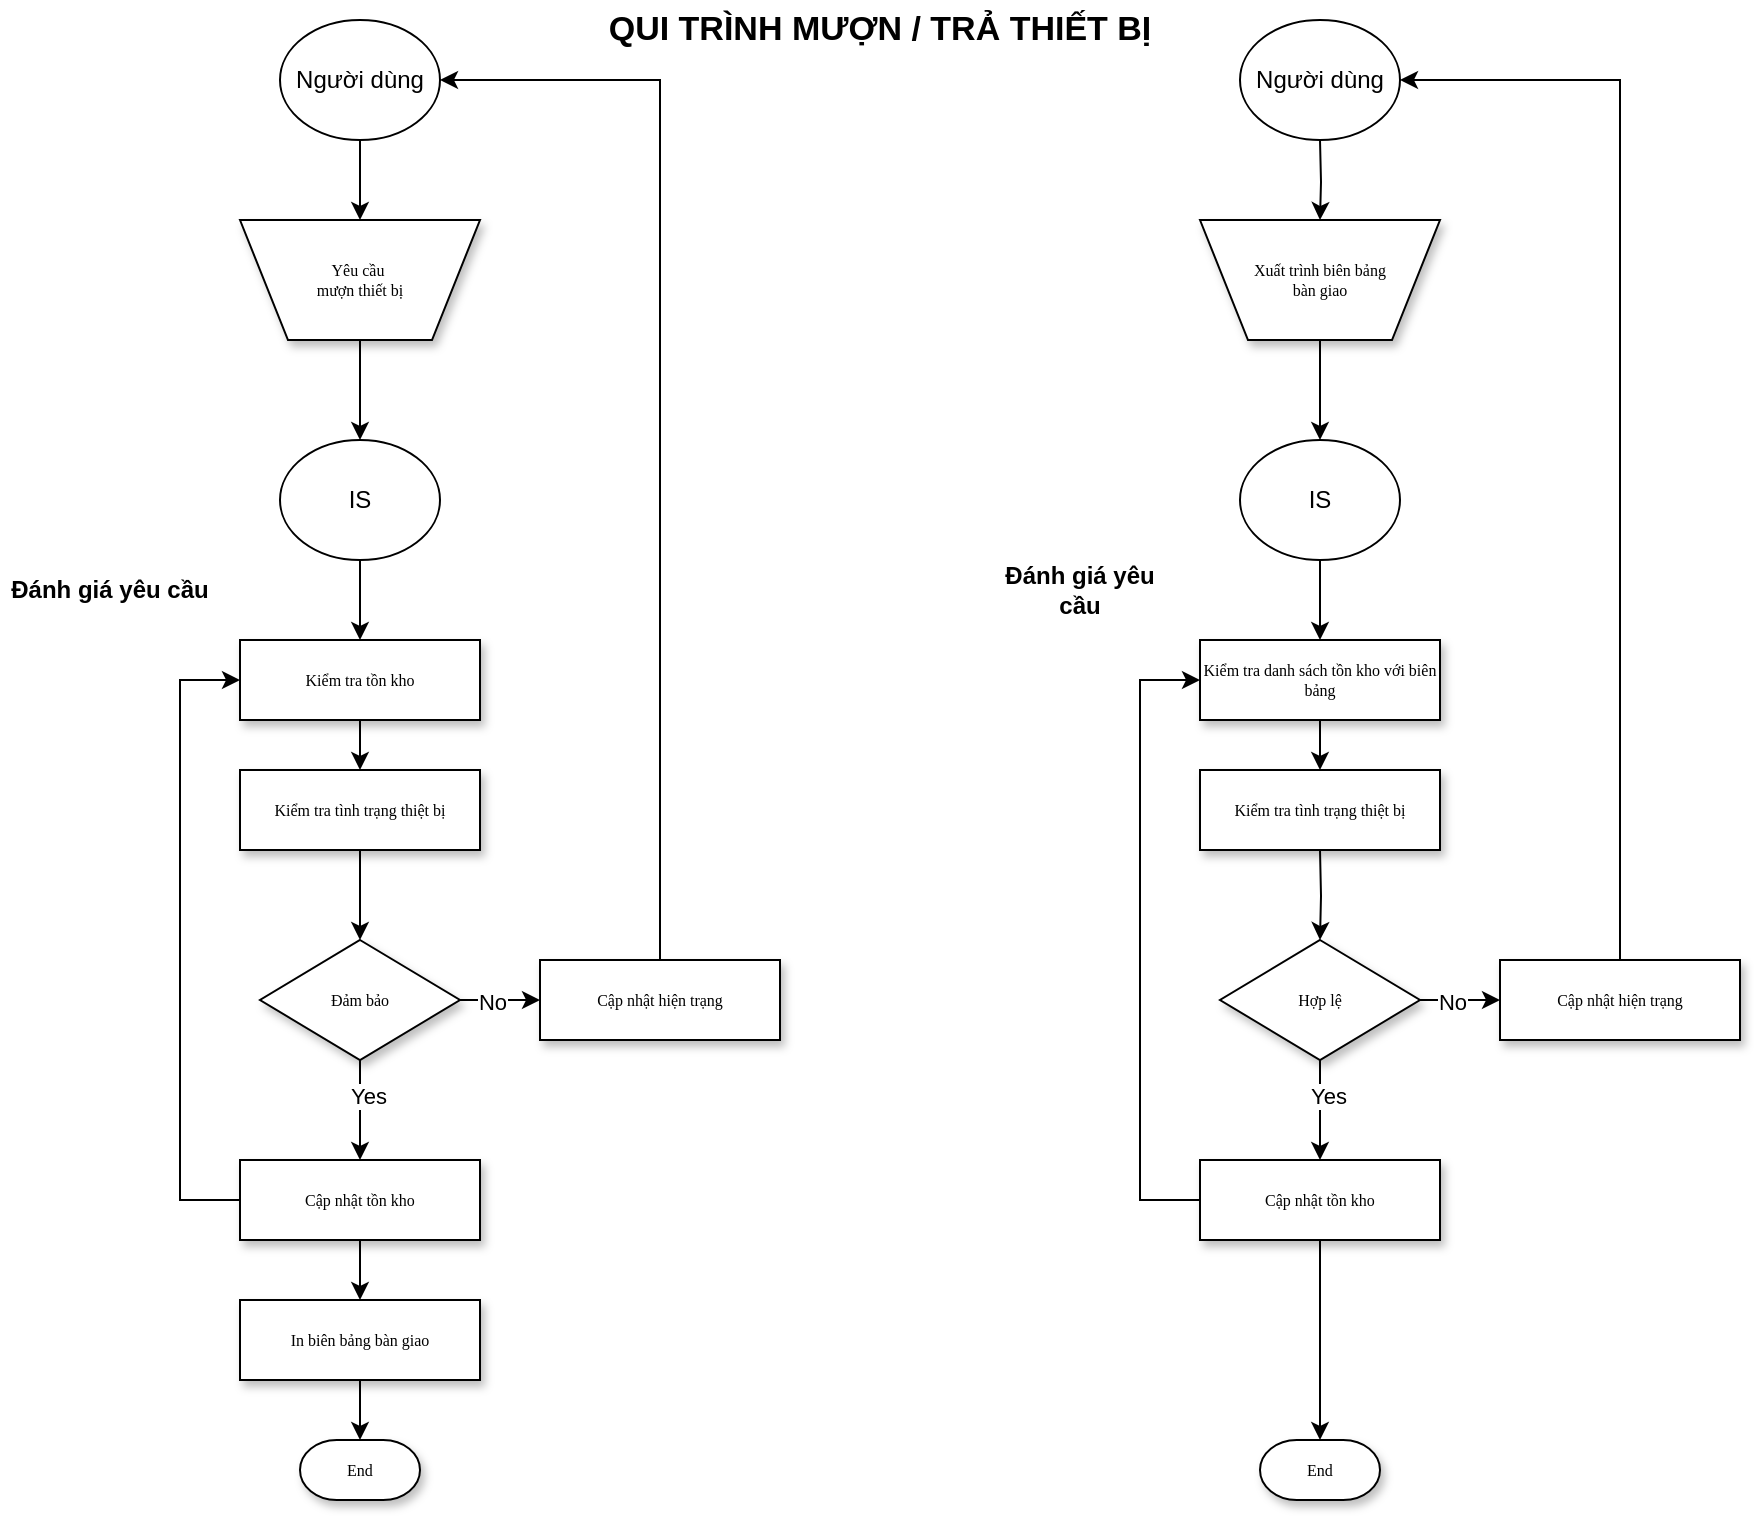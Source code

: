 <mxfile version="21.6.6" type="github">
  <diagram name="Page-1" id="edf60f1a-56cd-e834-aa8a-f176f3a09ee4">
    <mxGraphModel dx="988" dy="702" grid="1" gridSize="10" guides="1" tooltips="1" connect="1" arrows="1" fold="1" page="1" pageScale="1" pageWidth="1100" pageHeight="850" background="none" math="0" shadow="0">
      <root>
        <mxCell id="0" />
        <mxCell id="1" parent="0" />
        <mxCell id="WuFYmjWyJJiPXNzGX6tQ-5" style="edgeStyle=orthogonalEdgeStyle;rounded=0;orthogonalLoop=1;jettySize=auto;html=1;exitX=0.5;exitY=1;exitDx=0;exitDy=0;entryX=0.5;entryY=0;entryDx=0;entryDy=0;" edge="1" parent="1" source="60e70716793133e9-2" target="WuFYmjWyJJiPXNzGX6tQ-3">
          <mxGeometry relative="1" as="geometry" />
        </mxCell>
        <mxCell id="60e70716793133e9-2" value="&lt;div&gt;Yêu cầu&amp;nbsp;&lt;/div&gt;&lt;div&gt;mượn thiết bị&lt;br&gt;&lt;/div&gt;" style="shape=trapezoid;whiteSpace=wrap;html=1;rounded=0;shadow=1;labelBackgroundColor=none;strokeWidth=1;fontFamily=Verdana;fontSize=8;align=center;flipV=1;" parent="1" vertex="1">
          <mxGeometry x="190" y="110" width="120" height="60" as="geometry" />
        </mxCell>
        <mxCell id="WuFYmjWyJJiPXNzGX6tQ-14" style="edgeStyle=orthogonalEdgeStyle;rounded=0;orthogonalLoop=1;jettySize=auto;html=1;exitX=0;exitY=0.5;exitDx=0;exitDy=0;entryX=0;entryY=0.5;entryDx=0;entryDy=0;" edge="1" parent="1" source="60e70716793133e9-28" target="WuFYmjWyJJiPXNzGX6tQ-7">
          <mxGeometry relative="1" as="geometry">
            <Array as="points">
              <mxPoint x="160" y="600" />
              <mxPoint x="160" y="340" />
            </Array>
          </mxGeometry>
        </mxCell>
        <mxCell id="WuFYmjWyJJiPXNzGX6tQ-17" style="edgeStyle=orthogonalEdgeStyle;rounded=0;orthogonalLoop=1;jettySize=auto;html=1;exitX=0.5;exitY=1;exitDx=0;exitDy=0;entryX=0.5;entryY=0;entryDx=0;entryDy=0;" edge="1" parent="1" source="60e70716793133e9-28" target="WuFYmjWyJJiPXNzGX6tQ-15">
          <mxGeometry relative="1" as="geometry" />
        </mxCell>
        <mxCell id="60e70716793133e9-28" value="Cập nhật tồn kho" style="whiteSpace=wrap;html=1;rounded=0;shadow=1;labelBackgroundColor=none;strokeWidth=1;fontFamily=Verdana;fontSize=8;align=center;" parent="1" vertex="1">
          <mxGeometry x="190" y="580" width="120" height="40" as="geometry" />
        </mxCell>
        <mxCell id="60e70716793133e9-30" value="End" style="strokeWidth=1;html=1;shape=mxgraph.flowchart.terminator;whiteSpace=wrap;rounded=0;shadow=1;labelBackgroundColor=none;fontFamily=Verdana;fontSize=8;align=center;" parent="1" vertex="1">
          <mxGeometry x="220" y="720" width="60" height="30" as="geometry" />
        </mxCell>
        <mxCell id="WuFYmjWyJJiPXNzGX6tQ-1" value="QUI TRÌNH MƯỢN / TRẢ THIẾT BỊ" style="text;html=1;strokeColor=none;fillColor=none;align=center;verticalAlign=middle;whiteSpace=wrap;rounded=1;strokeWidth=3;fontSize=17;fontStyle=1" vertex="1" parent="1">
          <mxGeometry x="360" width="300" height="30" as="geometry" />
        </mxCell>
        <mxCell id="WuFYmjWyJJiPXNzGX6tQ-4" style="edgeStyle=orthogonalEdgeStyle;rounded=0;orthogonalLoop=1;jettySize=auto;html=1;exitX=0.5;exitY=1;exitDx=0;exitDy=0;entryX=0.5;entryY=0;entryDx=0;entryDy=0;" edge="1" parent="1" source="WuFYmjWyJJiPXNzGX6tQ-2" target="60e70716793133e9-2">
          <mxGeometry relative="1" as="geometry" />
        </mxCell>
        <mxCell id="WuFYmjWyJJiPXNzGX6tQ-2" value="Người dùng" style="ellipse;whiteSpace=wrap;html=1;" vertex="1" parent="1">
          <mxGeometry x="210" y="10" width="80" height="60" as="geometry" />
        </mxCell>
        <mxCell id="WuFYmjWyJJiPXNzGX6tQ-18" style="edgeStyle=orthogonalEdgeStyle;rounded=0;orthogonalLoop=1;jettySize=auto;html=1;exitX=0.5;exitY=1;exitDx=0;exitDy=0;entryX=0.5;entryY=0;entryDx=0;entryDy=0;" edge="1" parent="1" source="WuFYmjWyJJiPXNzGX6tQ-3" target="WuFYmjWyJJiPXNzGX6tQ-7">
          <mxGeometry relative="1" as="geometry" />
        </mxCell>
        <mxCell id="WuFYmjWyJJiPXNzGX6tQ-3" value="IS" style="ellipse;whiteSpace=wrap;html=1;" vertex="1" parent="1">
          <mxGeometry x="210" y="220" width="80" height="60" as="geometry" />
        </mxCell>
        <mxCell id="WuFYmjWyJJiPXNzGX6tQ-6" value="&lt;b&gt;Đánh giá yêu cầu&lt;/b&gt;" style="text;html=1;strokeColor=none;fillColor=none;align=center;verticalAlign=middle;whiteSpace=wrap;rounded=0;" vertex="1" parent="1">
          <mxGeometry x="70" y="280" width="110" height="30" as="geometry" />
        </mxCell>
        <mxCell id="WuFYmjWyJJiPXNzGX6tQ-19" style="edgeStyle=orthogonalEdgeStyle;rounded=0;orthogonalLoop=1;jettySize=auto;html=1;exitX=0.5;exitY=1;exitDx=0;exitDy=0;entryX=0.5;entryY=0;entryDx=0;entryDy=0;" edge="1" parent="1" source="WuFYmjWyJJiPXNzGX6tQ-7" target="WuFYmjWyJJiPXNzGX6tQ-8">
          <mxGeometry relative="1" as="geometry" />
        </mxCell>
        <mxCell id="WuFYmjWyJJiPXNzGX6tQ-7" value="Kiểm tra tồn kho" style="whiteSpace=wrap;html=1;rounded=0;shadow=1;labelBackgroundColor=none;strokeWidth=1;fontFamily=Verdana;fontSize=8;align=center;" vertex="1" parent="1">
          <mxGeometry x="190" y="320" width="120" height="40" as="geometry" />
        </mxCell>
        <mxCell id="WuFYmjWyJJiPXNzGX6tQ-20" style="edgeStyle=orthogonalEdgeStyle;rounded=0;orthogonalLoop=1;jettySize=auto;html=1;exitX=0.5;exitY=1;exitDx=0;exitDy=0;entryX=0.5;entryY=0;entryDx=0;entryDy=0;" edge="1" parent="1" source="WuFYmjWyJJiPXNzGX6tQ-8" target="WuFYmjWyJJiPXNzGX6tQ-9">
          <mxGeometry relative="1" as="geometry" />
        </mxCell>
        <mxCell id="WuFYmjWyJJiPXNzGX6tQ-8" value="Kiểm tra tình trạng thiệt bị" style="whiteSpace=wrap;html=1;rounded=0;shadow=1;labelBackgroundColor=none;strokeWidth=1;fontFamily=Verdana;fontSize=8;align=center;" vertex="1" parent="1">
          <mxGeometry x="190" y="385" width="120" height="40" as="geometry" />
        </mxCell>
        <mxCell id="WuFYmjWyJJiPXNzGX6tQ-10" style="edgeStyle=orthogonalEdgeStyle;rounded=0;orthogonalLoop=1;jettySize=auto;html=1;exitX=0.5;exitY=1;exitDx=0;exitDy=0;entryX=0.5;entryY=0;entryDx=0;entryDy=0;" edge="1" parent="1" source="WuFYmjWyJJiPXNzGX6tQ-9" target="60e70716793133e9-28">
          <mxGeometry relative="1" as="geometry" />
        </mxCell>
        <mxCell id="WuFYmjWyJJiPXNzGX6tQ-11" value="Yes" style="edgeLabel;html=1;align=center;verticalAlign=middle;resizable=0;points=[];" vertex="1" connectable="0" parent="WuFYmjWyJJiPXNzGX6tQ-10">
          <mxGeometry x="-0.28" y="4" relative="1" as="geometry">
            <mxPoint as="offset" />
          </mxGeometry>
        </mxCell>
        <mxCell id="WuFYmjWyJJiPXNzGX6tQ-22" style="edgeStyle=orthogonalEdgeStyle;rounded=0;orthogonalLoop=1;jettySize=auto;html=1;exitX=1;exitY=0.5;exitDx=0;exitDy=0;entryX=0;entryY=0.5;entryDx=0;entryDy=0;" edge="1" parent="1" source="WuFYmjWyJJiPXNzGX6tQ-9" target="WuFYmjWyJJiPXNzGX6tQ-21">
          <mxGeometry relative="1" as="geometry" />
        </mxCell>
        <mxCell id="WuFYmjWyJJiPXNzGX6tQ-23" value="No" style="edgeLabel;html=1;align=center;verticalAlign=middle;resizable=0;points=[];" vertex="1" connectable="0" parent="WuFYmjWyJJiPXNzGX6tQ-22">
          <mxGeometry x="-0.2" y="-1" relative="1" as="geometry">
            <mxPoint as="offset" />
          </mxGeometry>
        </mxCell>
        <mxCell id="WuFYmjWyJJiPXNzGX6tQ-9" value="Đảm bảo" style="rhombus;whiteSpace=wrap;html=1;rounded=0;shadow=1;labelBackgroundColor=none;strokeWidth=1;fontFamily=Verdana;fontSize=8;align=center;" vertex="1" parent="1">
          <mxGeometry x="200" y="470" width="100" height="60" as="geometry" />
        </mxCell>
        <mxCell id="WuFYmjWyJJiPXNzGX6tQ-16" style="edgeStyle=orthogonalEdgeStyle;rounded=0;orthogonalLoop=1;jettySize=auto;html=1;entryX=0.5;entryY=0;entryDx=0;entryDy=0;entryPerimeter=0;" edge="1" parent="1" source="WuFYmjWyJJiPXNzGX6tQ-15" target="60e70716793133e9-30">
          <mxGeometry relative="1" as="geometry" />
        </mxCell>
        <mxCell id="WuFYmjWyJJiPXNzGX6tQ-15" value="In biên bảng bàn giao" style="whiteSpace=wrap;html=1;rounded=0;shadow=1;labelBackgroundColor=none;strokeWidth=1;fontFamily=Verdana;fontSize=8;align=center;" vertex="1" parent="1">
          <mxGeometry x="190" y="650" width="120" height="40" as="geometry" />
        </mxCell>
        <mxCell id="WuFYmjWyJJiPXNzGX6tQ-24" style="edgeStyle=orthogonalEdgeStyle;rounded=0;orthogonalLoop=1;jettySize=auto;html=1;exitX=0.5;exitY=0;exitDx=0;exitDy=0;entryX=1;entryY=0.5;entryDx=0;entryDy=0;" edge="1" parent="1" source="WuFYmjWyJJiPXNzGX6tQ-21" target="WuFYmjWyJJiPXNzGX6tQ-2">
          <mxGeometry relative="1" as="geometry" />
        </mxCell>
        <mxCell id="WuFYmjWyJJiPXNzGX6tQ-21" value="Cập nhật hiện trạng" style="whiteSpace=wrap;html=1;rounded=0;shadow=1;labelBackgroundColor=none;strokeWidth=1;fontFamily=Verdana;fontSize=8;align=center;" vertex="1" parent="1">
          <mxGeometry x="340" y="480" width="120" height="40" as="geometry" />
        </mxCell>
        <mxCell id="WuFYmjWyJJiPXNzGX6tQ-25" style="edgeStyle=orthogonalEdgeStyle;rounded=0;orthogonalLoop=1;jettySize=auto;html=1;exitX=0.5;exitY=1;exitDx=0;exitDy=0;entryX=0.5;entryY=0;entryDx=0;entryDy=0;" edge="1" parent="1" source="WuFYmjWyJJiPXNzGX6tQ-26" target="WuFYmjWyJJiPXNzGX6tQ-33">
          <mxGeometry relative="1" as="geometry" />
        </mxCell>
        <mxCell id="WuFYmjWyJJiPXNzGX6tQ-26" value="&lt;div&gt;Xuất trình biên bảng&lt;/div&gt;&lt;div&gt;bàn giao&lt;/div&gt;" style="shape=trapezoid;whiteSpace=wrap;html=1;rounded=0;shadow=1;labelBackgroundColor=none;strokeWidth=1;fontFamily=Verdana;fontSize=8;align=center;flipV=1;" vertex="1" parent="1">
          <mxGeometry x="670" y="110" width="120" height="60" as="geometry" />
        </mxCell>
        <mxCell id="WuFYmjWyJJiPXNzGX6tQ-27" style="edgeStyle=orthogonalEdgeStyle;rounded=0;orthogonalLoop=1;jettySize=auto;html=1;exitX=0;exitY=0.5;exitDx=0;exitDy=0;entryX=0;entryY=0.5;entryDx=0;entryDy=0;" edge="1" parent="1" source="WuFYmjWyJJiPXNzGX6tQ-29" target="WuFYmjWyJJiPXNzGX6tQ-36">
          <mxGeometry relative="1" as="geometry">
            <Array as="points">
              <mxPoint x="640" y="600" />
              <mxPoint x="640" y="340" />
            </Array>
          </mxGeometry>
        </mxCell>
        <mxCell id="WuFYmjWyJJiPXNzGX6tQ-50" style="edgeStyle=orthogonalEdgeStyle;rounded=0;orthogonalLoop=1;jettySize=auto;html=1;exitX=0.5;exitY=1;exitDx=0;exitDy=0;entryX=0.5;entryY=0;entryDx=0;entryDy=0;entryPerimeter=0;" edge="1" parent="1" source="WuFYmjWyJJiPXNzGX6tQ-29" target="WuFYmjWyJJiPXNzGX6tQ-30">
          <mxGeometry relative="1" as="geometry" />
        </mxCell>
        <mxCell id="WuFYmjWyJJiPXNzGX6tQ-29" value="Cập nhật tồn kho" style="whiteSpace=wrap;html=1;rounded=0;shadow=1;labelBackgroundColor=none;strokeWidth=1;fontFamily=Verdana;fontSize=8;align=center;" vertex="1" parent="1">
          <mxGeometry x="670" y="580" width="120" height="40" as="geometry" />
        </mxCell>
        <mxCell id="WuFYmjWyJJiPXNzGX6tQ-30" value="End" style="strokeWidth=1;html=1;shape=mxgraph.flowchart.terminator;whiteSpace=wrap;rounded=0;shadow=1;labelBackgroundColor=none;fontFamily=Verdana;fontSize=8;align=center;" vertex="1" parent="1">
          <mxGeometry x="700" y="720" width="60" height="30" as="geometry" />
        </mxCell>
        <mxCell id="WuFYmjWyJJiPXNzGX6tQ-31" style="edgeStyle=orthogonalEdgeStyle;rounded=0;orthogonalLoop=1;jettySize=auto;html=1;exitX=0.5;exitY=1;exitDx=0;exitDy=0;entryX=0.5;entryY=0;entryDx=0;entryDy=0;" edge="1" parent="1" target="WuFYmjWyJJiPXNzGX6tQ-26">
          <mxGeometry relative="1" as="geometry">
            <mxPoint x="730" y="70" as="sourcePoint" />
          </mxGeometry>
        </mxCell>
        <mxCell id="WuFYmjWyJJiPXNzGX6tQ-32" style="edgeStyle=orthogonalEdgeStyle;rounded=0;orthogonalLoop=1;jettySize=auto;html=1;exitX=0.5;exitY=1;exitDx=0;exitDy=0;entryX=0.5;entryY=0;entryDx=0;entryDy=0;" edge="1" parent="1" source="WuFYmjWyJJiPXNzGX6tQ-33" target="WuFYmjWyJJiPXNzGX6tQ-36">
          <mxGeometry relative="1" as="geometry" />
        </mxCell>
        <mxCell id="WuFYmjWyJJiPXNzGX6tQ-33" value="IS" style="ellipse;whiteSpace=wrap;html=1;" vertex="1" parent="1">
          <mxGeometry x="690" y="220" width="80" height="60" as="geometry" />
        </mxCell>
        <mxCell id="WuFYmjWyJJiPXNzGX6tQ-34" value="&lt;b&gt;Đánh giá yêu cầu&lt;/b&gt;" style="text;html=1;strokeColor=none;fillColor=none;align=center;verticalAlign=middle;whiteSpace=wrap;rounded=0;" vertex="1" parent="1">
          <mxGeometry x="560" y="280" width="100" height="30" as="geometry" />
        </mxCell>
        <mxCell id="WuFYmjWyJJiPXNzGX6tQ-35" style="edgeStyle=orthogonalEdgeStyle;rounded=0;orthogonalLoop=1;jettySize=auto;html=1;exitX=0.5;exitY=1;exitDx=0;exitDy=0;entryX=0.5;entryY=0;entryDx=0;entryDy=0;" edge="1" parent="1" source="WuFYmjWyJJiPXNzGX6tQ-36">
          <mxGeometry relative="1" as="geometry">
            <mxPoint x="730" y="385" as="targetPoint" />
          </mxGeometry>
        </mxCell>
        <mxCell id="WuFYmjWyJJiPXNzGX6tQ-36" value="Kiểm tra danh sách tồn kho với biên bảng" style="whiteSpace=wrap;html=1;rounded=0;shadow=1;labelBackgroundColor=none;strokeWidth=1;fontFamily=Verdana;fontSize=8;align=center;" vertex="1" parent="1">
          <mxGeometry x="670" y="320" width="120" height="40" as="geometry" />
        </mxCell>
        <mxCell id="WuFYmjWyJJiPXNzGX6tQ-37" style="edgeStyle=orthogonalEdgeStyle;rounded=0;orthogonalLoop=1;jettySize=auto;html=1;exitX=0.5;exitY=1;exitDx=0;exitDy=0;entryX=0.5;entryY=0;entryDx=0;entryDy=0;" edge="1" parent="1" target="WuFYmjWyJJiPXNzGX6tQ-43">
          <mxGeometry relative="1" as="geometry">
            <mxPoint x="730" y="425" as="sourcePoint" />
          </mxGeometry>
        </mxCell>
        <mxCell id="WuFYmjWyJJiPXNzGX6tQ-39" style="edgeStyle=orthogonalEdgeStyle;rounded=0;orthogonalLoop=1;jettySize=auto;html=1;exitX=0.5;exitY=1;exitDx=0;exitDy=0;entryX=0.5;entryY=0;entryDx=0;entryDy=0;" edge="1" parent="1" source="WuFYmjWyJJiPXNzGX6tQ-43" target="WuFYmjWyJJiPXNzGX6tQ-29">
          <mxGeometry relative="1" as="geometry" />
        </mxCell>
        <mxCell id="WuFYmjWyJJiPXNzGX6tQ-40" value="Yes" style="edgeLabel;html=1;align=center;verticalAlign=middle;resizable=0;points=[];" vertex="1" connectable="0" parent="WuFYmjWyJJiPXNzGX6tQ-39">
          <mxGeometry x="-0.28" y="4" relative="1" as="geometry">
            <mxPoint as="offset" />
          </mxGeometry>
        </mxCell>
        <mxCell id="WuFYmjWyJJiPXNzGX6tQ-41" style="edgeStyle=orthogonalEdgeStyle;rounded=0;orthogonalLoop=1;jettySize=auto;html=1;exitX=1;exitY=0.5;exitDx=0;exitDy=0;entryX=0;entryY=0.5;entryDx=0;entryDy=0;" edge="1" parent="1" source="WuFYmjWyJJiPXNzGX6tQ-43" target="WuFYmjWyJJiPXNzGX6tQ-47">
          <mxGeometry relative="1" as="geometry" />
        </mxCell>
        <mxCell id="WuFYmjWyJJiPXNzGX6tQ-42" value="No" style="edgeLabel;html=1;align=center;verticalAlign=middle;resizable=0;points=[];" vertex="1" connectable="0" parent="WuFYmjWyJJiPXNzGX6tQ-41">
          <mxGeometry x="-0.2" y="-1" relative="1" as="geometry">
            <mxPoint as="offset" />
          </mxGeometry>
        </mxCell>
        <mxCell id="WuFYmjWyJJiPXNzGX6tQ-43" value="Hợp lệ" style="rhombus;whiteSpace=wrap;html=1;rounded=0;shadow=1;labelBackgroundColor=none;strokeWidth=1;fontFamily=Verdana;fontSize=8;align=center;" vertex="1" parent="1">
          <mxGeometry x="680" y="470" width="100" height="60" as="geometry" />
        </mxCell>
        <mxCell id="WuFYmjWyJJiPXNzGX6tQ-51" style="edgeStyle=orthogonalEdgeStyle;rounded=0;orthogonalLoop=1;jettySize=auto;html=1;exitX=0.5;exitY=0;exitDx=0;exitDy=0;entryX=1;entryY=0.5;entryDx=0;entryDy=0;" edge="1" parent="1" source="WuFYmjWyJJiPXNzGX6tQ-47" target="WuFYmjWyJJiPXNzGX6tQ-48">
          <mxGeometry relative="1" as="geometry">
            <Array as="points">
              <mxPoint x="880" y="480" />
              <mxPoint x="880" y="40" />
            </Array>
          </mxGeometry>
        </mxCell>
        <mxCell id="WuFYmjWyJJiPXNzGX6tQ-47" value="Cập nhật hiện trạng" style="whiteSpace=wrap;html=1;rounded=0;shadow=1;labelBackgroundColor=none;strokeWidth=1;fontFamily=Verdana;fontSize=8;align=center;" vertex="1" parent="1">
          <mxGeometry x="820" y="480" width="120" height="40" as="geometry" />
        </mxCell>
        <mxCell id="WuFYmjWyJJiPXNzGX6tQ-48" value="Người dùng" style="ellipse;whiteSpace=wrap;html=1;" vertex="1" parent="1">
          <mxGeometry x="690" y="10" width="80" height="60" as="geometry" />
        </mxCell>
        <mxCell id="WuFYmjWyJJiPXNzGX6tQ-49" value="Kiểm tra tình trạng thiệt bị" style="whiteSpace=wrap;html=1;rounded=0;shadow=1;labelBackgroundColor=none;strokeWidth=1;fontFamily=Verdana;fontSize=8;align=center;" vertex="1" parent="1">
          <mxGeometry x="670" y="385" width="120" height="40" as="geometry" />
        </mxCell>
      </root>
    </mxGraphModel>
  </diagram>
</mxfile>
